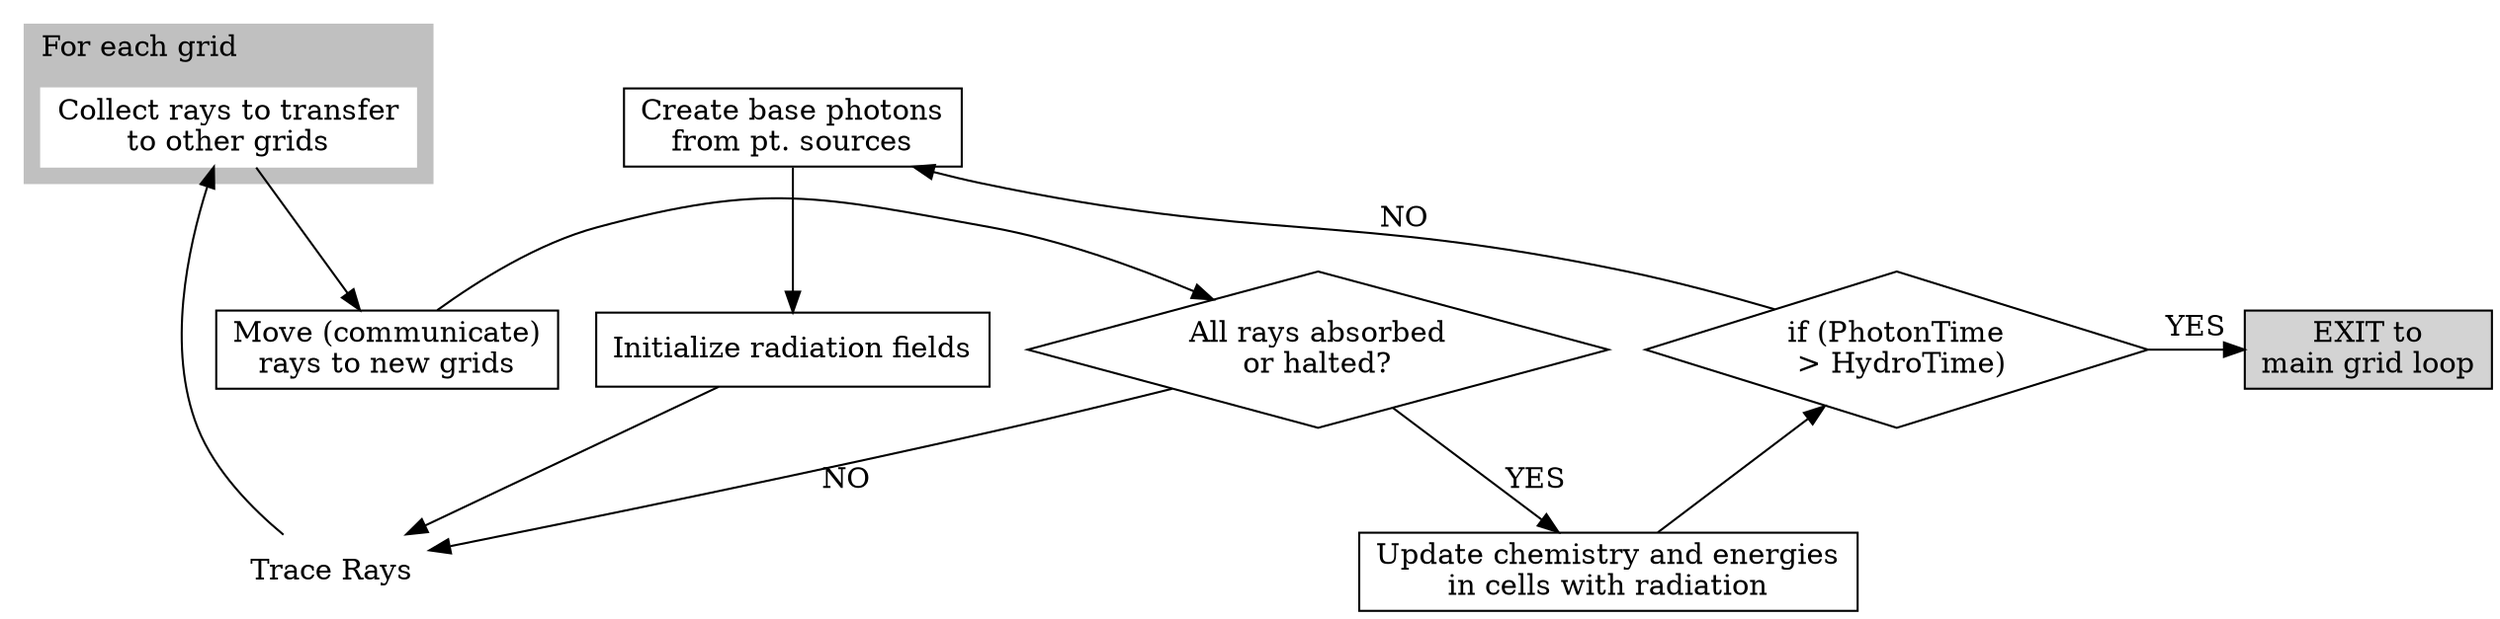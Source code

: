 digraph coupling {
  //compound=true;
  splines=true;
  //font=Helvetica;
  //graph [ labelloc=t, label = "Repeat until (PhotonTime > HydroTime)\n\n" ];
  //rankdir=BT;
  //ordering=out;
  //node [shape=box];

  Shine [shape=box, label="Create base photons\nfrom pt. sources"];
  Initialize [shape=box, label="Initialize radiation fields"];
//  Trace [shape=box, label="Trace Rays"];
//  MoveList [shape=box, label="Collect rays to transfer\nto other grids"];
  Trace [shape=box, color=white, style=filled, label="Trace Rays"];
  MoveList [shape=box, color=white, style=filled, label="Collect rays to transfer\nto other grids"];
  MoveRays [shape=box, label="Move (communicate)\nrays to new grids"];
  FinishedRays [shape=diamond, label="All rays absorbed\nor halted?"];
  ChemEnergy [shape=box, label="Update chemistry and energies\nin cells with radiation"]
  Finished [shape=diamond, label="if (PhotonTime\n > HydroTime)"];
  Exit [shape=box, style=filled, label="EXIT to\nmain grid loop"];
  
  Invis0 [label="", style=invisible, size="0.1,0.1"]
//  Invis1 [size="0,0", style=invisible]
//  Invis2 [size="0,0", style=invisible]


  subgraph cluster0 {
    color = grey;
    style = filled;
    labeljust = "l";
    label="For each grid";
    Trace -> MoveList;
  }

//  Shine -> Initialize;
//  Initialize -> Trace;
  Shine -> Initialize -> Trace;
  MoveList -> MoveRays -> FinishedRays;
  FinishedRays -> ChemEnergy [label="YES"];
  ChemEnergy -> Finished;
  Finished -> Exit [label="YES"];
  FinishedRays -> Trace [weight=0,label="NO"];
  Finished -> Shine [weight=0,label="NO"];

  { rank=min; Shine }
  { rank=same; FinishedRays; MoveRays; }
  { rank=same; ChemEnergy; Trace; }
  { rank=same; Finished; Initialize; Exit; }
//  { rank=same; MoveRays; Finished }
//  { rank=same; MoveRays; FinishedRays; }


}